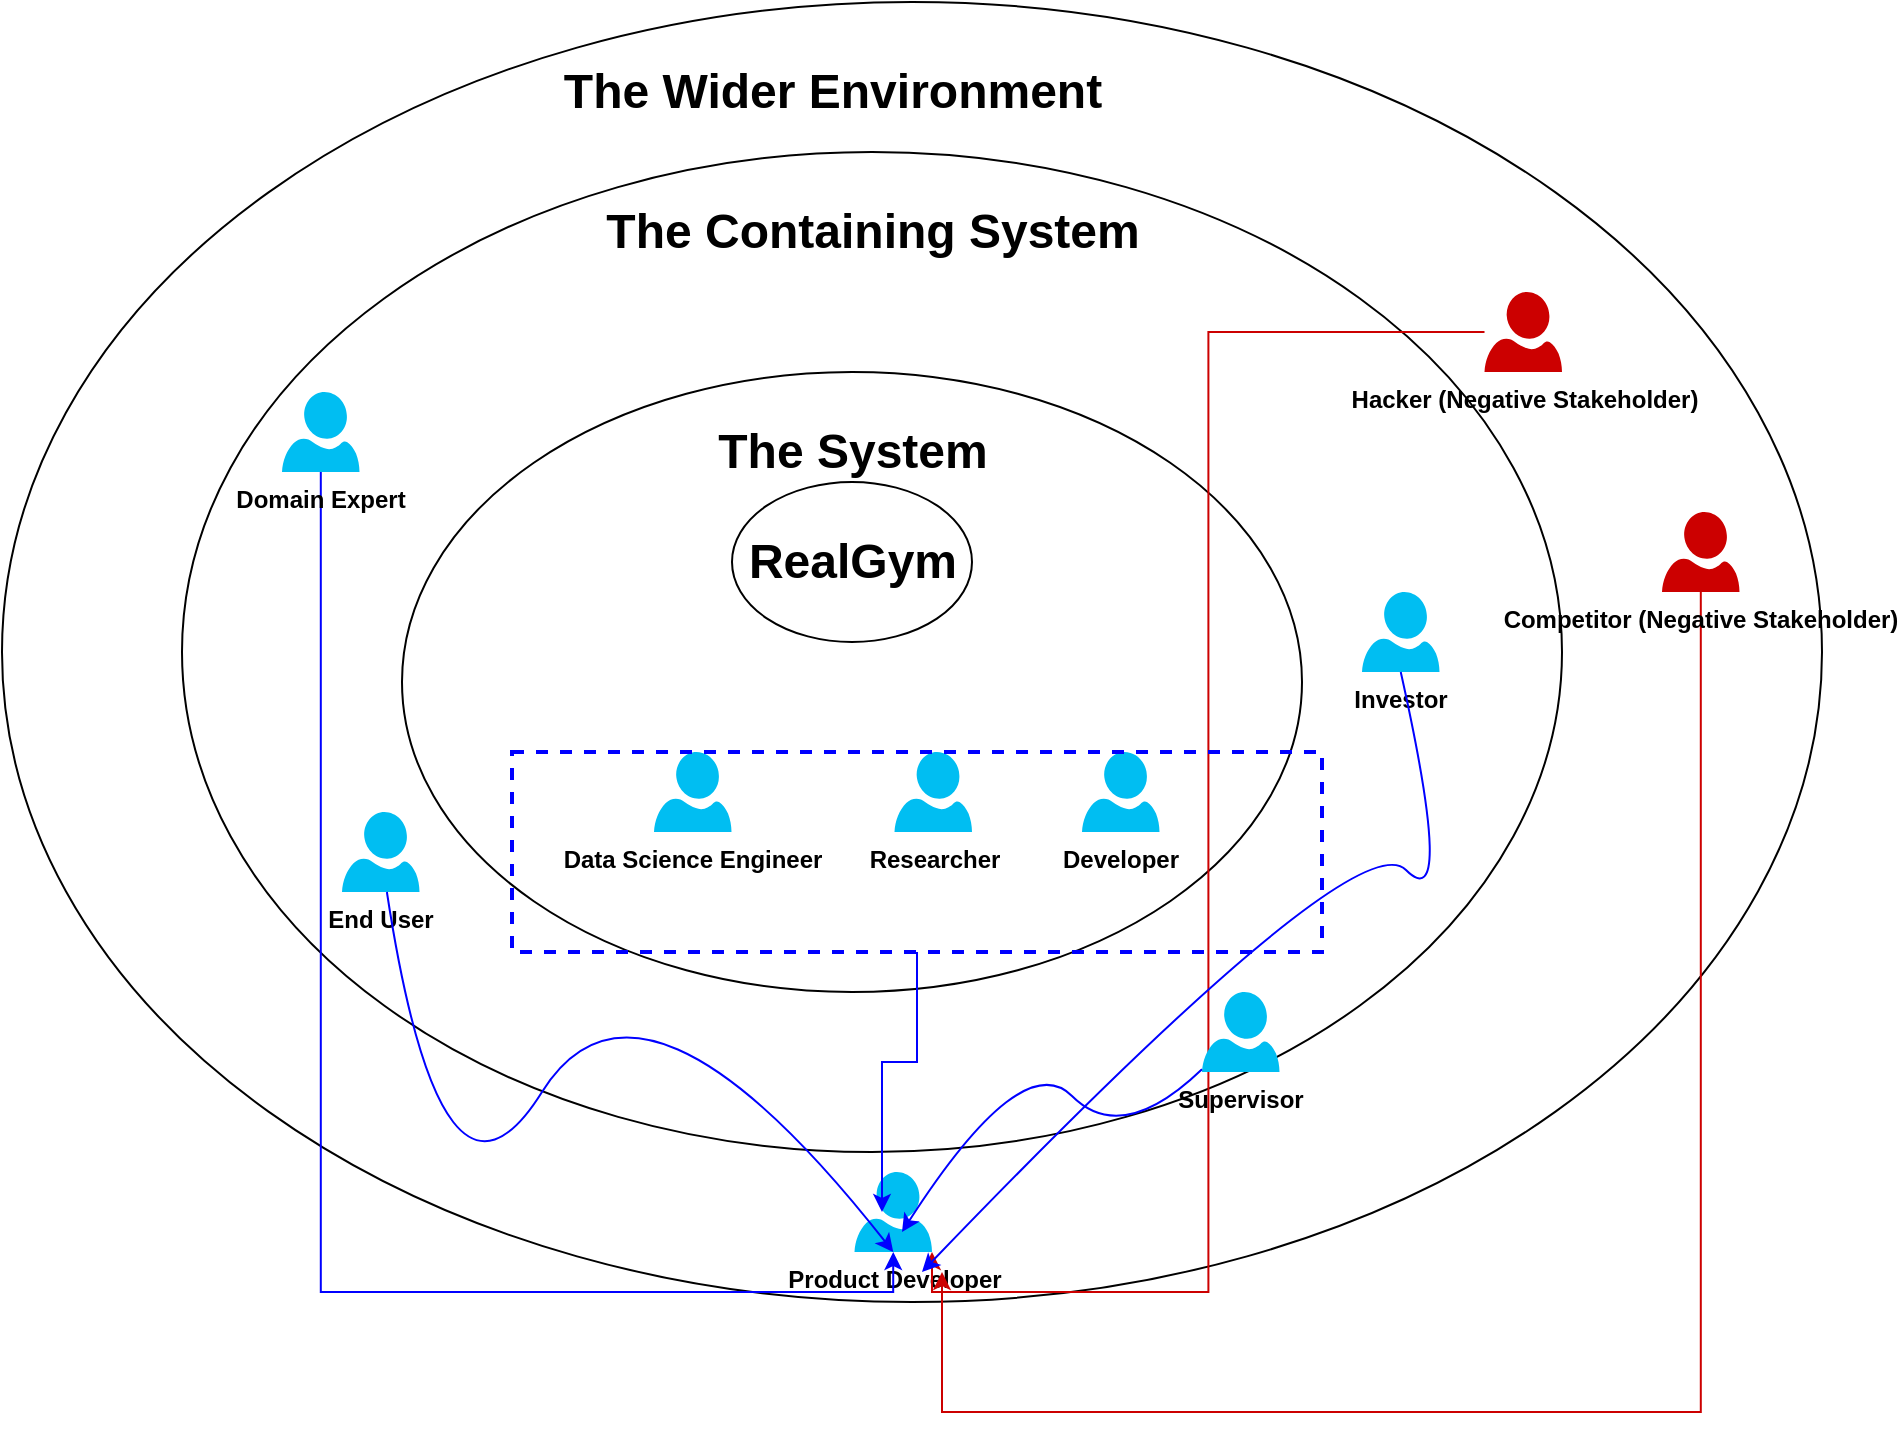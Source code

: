 <mxfile version="18.2.0" type="github">
  <diagram id="GCp8FoZw6lUCIqxIb2Ry" name="Page-1">
    <mxGraphModel dx="1422" dy="737" grid="1" gridSize="10" guides="1" tooltips="1" connect="1" arrows="1" fold="1" page="1" pageScale="1" pageWidth="850" pageHeight="1100" math="0" shadow="0">
      <root>
        <mxCell id="0" />
        <mxCell id="1" parent="0" />
        <mxCell id="lkzu1t6GzTA8LzSZLWHv-6" value="" style="ellipse;whiteSpace=wrap;html=1;" vertex="1" parent="1">
          <mxGeometry x="80" y="55" width="910" height="650" as="geometry" />
        </mxCell>
        <mxCell id="lkzu1t6GzTA8LzSZLWHv-4" value="" style="ellipse;whiteSpace=wrap;html=1;" vertex="1" parent="1">
          <mxGeometry x="170" y="130" width="690" height="500" as="geometry" />
        </mxCell>
        <mxCell id="lkzu1t6GzTA8LzSZLWHv-1" value="" style="ellipse;whiteSpace=wrap;html=1;" vertex="1" parent="1">
          <mxGeometry x="280" y="240" width="450" height="310" as="geometry" />
        </mxCell>
        <mxCell id="lkzu1t6GzTA8LzSZLWHv-2" value="" style="ellipse;whiteSpace=wrap;html=1;" vertex="1" parent="1">
          <mxGeometry x="445" y="295" width="120" height="80" as="geometry" />
        </mxCell>
        <mxCell id="lkzu1t6GzTA8LzSZLWHv-3" value="The System" style="text;strokeColor=none;fillColor=none;html=1;fontSize=24;fontStyle=1;verticalAlign=middle;align=center;" vertex="1" parent="1">
          <mxGeometry x="455" y="260" width="100" height="40" as="geometry" />
        </mxCell>
        <mxCell id="lkzu1t6GzTA8LzSZLWHv-5" value="The Containing System" style="text;strokeColor=none;fillColor=none;html=1;fontSize=24;fontStyle=1;verticalAlign=middle;align=center;" vertex="1" parent="1">
          <mxGeometry x="465" y="150" width="100" height="40" as="geometry" />
        </mxCell>
        <mxCell id="lkzu1t6GzTA8LzSZLWHv-7" value="The Wider Environment" style="text;strokeColor=none;fillColor=none;html=1;fontSize=24;fontStyle=1;verticalAlign=middle;align=center;" vertex="1" parent="1">
          <mxGeometry x="445" y="80" width="100" height="40" as="geometry" />
        </mxCell>
        <mxCell id="lkzu1t6GzTA8LzSZLWHv-8" value="RealGym" style="text;strokeColor=none;fillColor=none;html=1;fontSize=24;fontStyle=1;verticalAlign=middle;align=center;" vertex="1" parent="1">
          <mxGeometry x="455" y="315" width="100" height="40" as="geometry" />
        </mxCell>
        <mxCell id="lkzu1t6GzTA8LzSZLWHv-9" value="&lt;b&gt;Product Developer&lt;/b&gt;" style="verticalLabelPosition=bottom;html=1;verticalAlign=top;align=center;strokeColor=none;fillColor=#00BEF2;shape=mxgraph.azure.user;" vertex="1" parent="1">
          <mxGeometry x="506.25" y="640" width="38.75" height="40" as="geometry" />
        </mxCell>
        <mxCell id="lkzu1t6GzTA8LzSZLWHv-27" style="edgeStyle=orthogonalEdgeStyle;rounded=0;orthogonalLoop=1;jettySize=auto;html=1;entryX=0.5;entryY=1;entryDx=0;entryDy=0;entryPerimeter=0;strokeColor=#0000FF;" edge="1" parent="1" source="lkzu1t6GzTA8LzSZLWHv-10" target="lkzu1t6GzTA8LzSZLWHv-9">
          <mxGeometry relative="1" as="geometry">
            <Array as="points">
              <mxPoint x="239" y="700" />
              <mxPoint x="526" y="700" />
            </Array>
          </mxGeometry>
        </mxCell>
        <mxCell id="lkzu1t6GzTA8LzSZLWHv-10" value="&lt;b&gt;Domain Expert&lt;/b&gt;" style="verticalLabelPosition=bottom;html=1;verticalAlign=top;align=center;strokeColor=none;fillColor=#00BEF2;shape=mxgraph.azure.user;" vertex="1" parent="1">
          <mxGeometry x="220" y="250" width="38.75" height="40" as="geometry" />
        </mxCell>
        <mxCell id="lkzu1t6GzTA8LzSZLWHv-26" style="edgeStyle=orthogonalEdgeStyle;rounded=0;orthogonalLoop=1;jettySize=auto;html=1;entryX=1;entryY=1;entryDx=0;entryDy=0;entryPerimeter=0;strokeColor=#CC0000;" edge="1" parent="1" source="lkzu1t6GzTA8LzSZLWHv-11" target="lkzu1t6GzTA8LzSZLWHv-9">
          <mxGeometry relative="1" as="geometry" />
        </mxCell>
        <mxCell id="lkzu1t6GzTA8LzSZLWHv-11" value="&lt;b&gt;Hacker (Negative Stakeholder)&lt;/b&gt;" style="verticalLabelPosition=bottom;html=1;verticalAlign=top;align=center;strokeColor=none;fillColor=#CC0000;shape=mxgraph.azure.user;" vertex="1" parent="1">
          <mxGeometry x="821.25" y="200" width="38.75" height="40" as="geometry" />
        </mxCell>
        <mxCell id="lkzu1t6GzTA8LzSZLWHv-12" value="&lt;span&gt;Developer&lt;br&gt;&lt;/span&gt;" style="verticalLabelPosition=bottom;html=1;verticalAlign=top;align=center;strokeColor=none;fillColor=#00BEF2;shape=mxgraph.azure.user;fontStyle=1" vertex="1" parent="1">
          <mxGeometry x="620" y="430" width="38.75" height="40" as="geometry" />
        </mxCell>
        <mxCell id="lkzu1t6GzTA8LzSZLWHv-13" value="&lt;b&gt;End User&lt;/b&gt;" style="verticalLabelPosition=bottom;html=1;verticalAlign=top;align=center;strokeColor=none;fillColor=#00BEF2;shape=mxgraph.azure.user;" vertex="1" parent="1">
          <mxGeometry x="250" y="460" width="38.75" height="40" as="geometry" />
        </mxCell>
        <mxCell id="lkzu1t6GzTA8LzSZLWHv-14" value="&lt;span&gt;Data Science Engineer&lt;br&gt;&lt;br&gt;&lt;/span&gt;" style="verticalLabelPosition=bottom;html=1;verticalAlign=top;align=center;strokeColor=none;fillColor=#00BEF2;shape=mxgraph.azure.user;fontStyle=1" vertex="1" parent="1">
          <mxGeometry x="406" y="430" width="38.75" height="40" as="geometry" />
        </mxCell>
        <mxCell id="lkzu1t6GzTA8LzSZLWHv-15" value="&lt;span&gt;Researcher&lt;br&gt;&lt;/span&gt;" style="verticalLabelPosition=bottom;html=1;verticalAlign=top;align=center;strokeColor=none;fillColor=#00BEF2;shape=mxgraph.azure.user;fontStyle=1" vertex="1" parent="1">
          <mxGeometry x="526.25" y="430" width="38.75" height="40" as="geometry" />
        </mxCell>
        <mxCell id="lkzu1t6GzTA8LzSZLWHv-33" style="edgeStyle=orthogonalEdgeStyle;rounded=0;orthogonalLoop=1;jettySize=auto;html=1;strokeColor=#CC0000;" edge="1" parent="1" source="lkzu1t6GzTA8LzSZLWHv-16">
          <mxGeometry relative="1" as="geometry">
            <mxPoint x="550" y="690" as="targetPoint" />
            <Array as="points">
              <mxPoint x="929" y="760" />
              <mxPoint x="550" y="760" />
            </Array>
          </mxGeometry>
        </mxCell>
        <mxCell id="lkzu1t6GzTA8LzSZLWHv-16" value="&lt;b&gt;Competitor (Negative Stakeholder)&lt;/b&gt;" style="verticalLabelPosition=bottom;html=1;verticalAlign=top;align=center;strokeColor=none;fillColor=#CC0000;shape=mxgraph.azure.user;" vertex="1" parent="1">
          <mxGeometry x="910" y="310" width="38.75" height="40" as="geometry" />
        </mxCell>
        <mxCell id="lkzu1t6GzTA8LzSZLWHv-17" value="&lt;b&gt;Investor&lt;/b&gt;" style="verticalLabelPosition=bottom;html=1;verticalAlign=top;align=center;strokeColor=none;fillColor=#00BEF2;shape=mxgraph.azure.user;" vertex="1" parent="1">
          <mxGeometry x="760" y="350" width="38.75" height="40" as="geometry" />
        </mxCell>
        <mxCell id="lkzu1t6GzTA8LzSZLWHv-32" style="edgeStyle=orthogonalEdgeStyle;rounded=0;orthogonalLoop=1;jettySize=auto;html=1;entryX=0.355;entryY=0.5;entryDx=0;entryDy=0;entryPerimeter=0;strokeColor=#0000FF;" edge="1" parent="1" source="lkzu1t6GzTA8LzSZLWHv-24" target="lkzu1t6GzTA8LzSZLWHv-9">
          <mxGeometry relative="1" as="geometry" />
        </mxCell>
        <mxCell id="lkzu1t6GzTA8LzSZLWHv-24" value="" style="rounded=0;whiteSpace=wrap;html=1;fillColor=none;dashed=1;strokeColor=#0000FF;strokeWidth=2;" vertex="1" parent="1">
          <mxGeometry x="335" y="430" width="405" height="100" as="geometry" />
        </mxCell>
        <mxCell id="lkzu1t6GzTA8LzSZLWHv-28" value="" style="curved=1;endArrow=classic;html=1;rounded=0;strokeColor=#0000FF;entryX=0.5;entryY=1;entryDx=0;entryDy=0;entryPerimeter=0;" edge="1" parent="1" source="lkzu1t6GzTA8LzSZLWHv-13" target="lkzu1t6GzTA8LzSZLWHv-9">
          <mxGeometry width="50" height="50" relative="1" as="geometry">
            <mxPoint x="400" y="570" as="sourcePoint" />
            <mxPoint x="450" y="520" as="targetPoint" />
            <Array as="points">
              <mxPoint x="300" y="680" />
              <mxPoint x="400" y="520" />
            </Array>
          </mxGeometry>
        </mxCell>
        <mxCell id="lkzu1t6GzTA8LzSZLWHv-29" value="&lt;b&gt;Supervisor&lt;/b&gt;" style="verticalLabelPosition=bottom;html=1;verticalAlign=top;align=center;strokeColor=none;fillColor=#00BEF2;shape=mxgraph.azure.user;" vertex="1" parent="1">
          <mxGeometry x="680" y="550" width="38.75" height="40" as="geometry" />
        </mxCell>
        <mxCell id="lkzu1t6GzTA8LzSZLWHv-30" value="" style="curved=1;endArrow=classic;html=1;rounded=0;strokeColor=#0000FF;entryX=0.613;entryY=0.75;entryDx=0;entryDy=0;entryPerimeter=0;" edge="1" parent="1" source="lkzu1t6GzTA8LzSZLWHv-29" target="lkzu1t6GzTA8LzSZLWHv-9">
          <mxGeometry width="50" height="50" relative="1" as="geometry">
            <mxPoint x="590" y="627" as="sourcePoint" />
            <mxPoint x="640" y="577" as="targetPoint" />
            <Array as="points">
              <mxPoint x="640" y="627" />
              <mxPoint x="590" y="577" />
            </Array>
          </mxGeometry>
        </mxCell>
        <mxCell id="lkzu1t6GzTA8LzSZLWHv-31" value="" style="curved=1;endArrow=classic;html=1;rounded=0;strokeColor=#0000FF;exitX=0.5;exitY=1;exitDx=0;exitDy=0;exitPerimeter=0;" edge="1" parent="1" source="lkzu1t6GzTA8LzSZLWHv-17">
          <mxGeometry width="50" height="50" relative="1" as="geometry">
            <mxPoint x="757" y="514" as="sourcePoint" />
            <mxPoint x="540" y="690" as="targetPoint" />
            <Array as="points">
              <mxPoint x="807" y="514" />
              <mxPoint x="757" y="464" />
            </Array>
          </mxGeometry>
        </mxCell>
      </root>
    </mxGraphModel>
  </diagram>
</mxfile>
